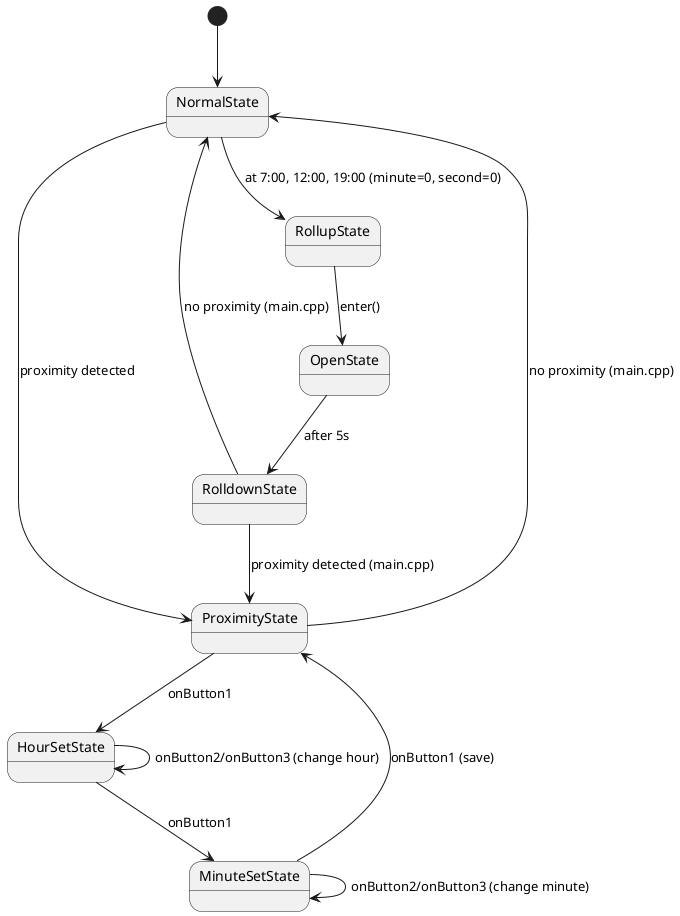 @startuml catfeeder_states

[*] --> NormalState
NormalState --> RollupState : at 7:00, 12:00, 19:00 (minute=0, second=0)

NormalState --> ProximityState : proximity detected

RollupState --> OpenState : enter()
OpenState --> RolldownState : after 5s
RolldownState --> ProximityState : proximity detected (main.cpp)
RolldownState --> NormalState : no proximity (main.cpp)

HourSetState --> MinuteSetState : onButton1
HourSetState --> HourSetState : onButton2/onButton3 (change hour)
MinuteSetState --> ProximityState : onButton1 (save)
MinuteSetState --> MinuteSetState : onButton2/onButton3 (change minute)

ProximityState --> HourSetState : onButton1
ProximityState --> NormalState : no proximity (main.cpp)

@enduml
